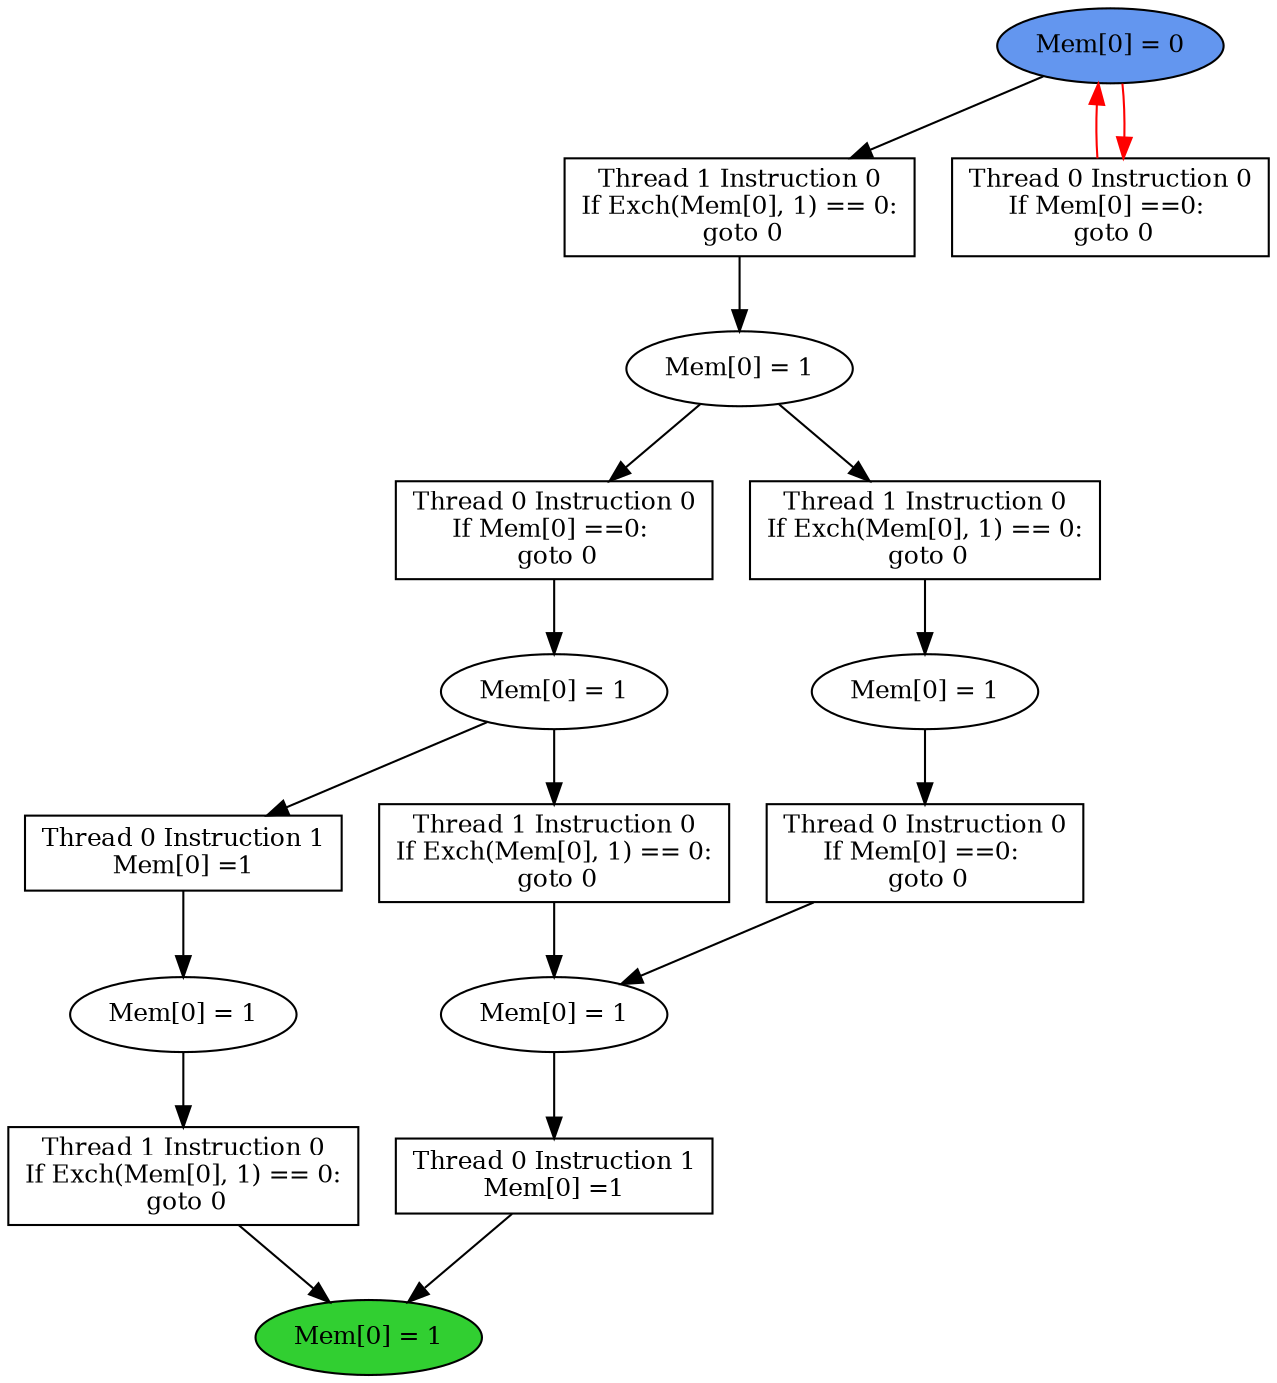 digraph "graph" {
graph [fontsize=12]
node [fontsize=12]
edge [fontsize=12]
rankdir=TB;
"N16" -> "N15" [uuid = "<A0, S4>", color = "#000000", fontcolor = "#ffffff", style = "solid", label = "", dir = "forward", weight = "1"]
"N17" -> "N13" [uuid = "<A1, S3>", color = "#000000", fontcolor = "#ffffff", style = "solid", label = "", dir = "forward", weight = "1"]
"N12" -> "N8" [uuid = "<A2, END$0>", color = "#000000", fontcolor = "#ffffff", style = "solid", label = "", dir = "forward", weight = "1"]
"N11" -> "N10" [uuid = "<A3, S2>", color = "#000000", fontcolor = "#ffffff", style = "solid", label = "", dir = "forward", weight = "1"]
"N9" -> "N8" [uuid = "<A4, END$0>", color = "#000000", fontcolor = "#ffffff", style = "solid", label = "", dir = "forward", weight = "1"]
"N14" -> "N13" [uuid = "<A5, S3>", color = "#000000", fontcolor = "#ffffff", style = "solid", label = "", dir = "forward", weight = "1"]
"N21" -> "N20" [uuid = "<A6, S1>", color = "#000000", fontcolor = "#ffffff", style = "solid", label = "", dir = "forward", weight = "1"]
"N19" -> "N18" [uuid = "<A7, S0>", color = "#000000", fontcolor = "#ffffff", style = "solid", label = "", dir = "forward", weight = "1"]
"N26" -> "N25" [uuid = "<A8, START$0>", color = "#ff0000", fontcolor = "#ffffff", style = "solid", label = "", dir = "back", weight = "1"]
"N20" -> "N16" [uuid = "<A0, S1>", color = "#000000", fontcolor = "#ffffff", style = "solid", label = "", dir = "forward", weight = "1"]
"N18" -> "N17" [uuid = "<A1, S0>", color = "#000000", fontcolor = "#ffffff", style = "solid", label = "", dir = "forward", weight = "1"]
"N13" -> "N12" [uuid = "<A2, S3>", color = "#000000", fontcolor = "#ffffff", style = "solid", label = "", dir = "forward", weight = "1"]
"N15" -> "N11" [uuid = "<A3, S4>", color = "#000000", fontcolor = "#ffffff", style = "solid", label = "", dir = "forward", weight = "1"]
"N10" -> "N9" [uuid = "<A4, S2>", color = "#000000", fontcolor = "#ffffff", style = "solid", label = "", dir = "forward", weight = "1"]
"N15" -> "N14" [uuid = "<A5, S4>", color = "#000000", fontcolor = "#ffffff", style = "solid", label = "", dir = "forward", weight = "1"]
"N26" -> "N21" [uuid = "<A6, START$0>", color = "#000000", fontcolor = "#ffffff", style = "solid", label = "", dir = "forward", weight = "1"]
"N20" -> "N19" [uuid = "<A7, S1>", color = "#000000", fontcolor = "#ffffff", style = "solid", label = "", dir = "forward", weight = "1"]
"N26" -> "N25" [uuid = "<A8, START$0>", color = "#ff0000", fontcolor = "#ffffff", style = "solid", label = "", dir = "forward", weight = "1"]
"N8" [uuid="END$0", label="Mem[0] = 1", fillcolor = "#31cf31", fontcolor = "#000000", shape = "ellipse", style = "filled, solid"]
"N9" [uuid="A4", label="Thread 1 Instruction 0
If Exch(Mem[0], 1) == 0:
 goto 0", fillcolor = "#ffffff", fontcolor = "#000000", shape = "box", style = "filled, solid"]
"N10" [uuid="S2", label="Mem[0] = 1", fillcolor = "#ffffff", fontcolor = "#000000", shape = "ellipse", style = "filled, solid"]
"N11" [uuid="A3", label="Thread 0 Instruction 1
Mem[0] =1", fillcolor = "#ffffff", fontcolor = "#000000", shape = "box", style = "filled, solid"]
"N12" [uuid="A2", label="Thread 0 Instruction 1
Mem[0] =1", fillcolor = "#ffffff", fontcolor = "#000000", shape = "box", style = "filled, solid"]
"N13" [uuid="S3", label="Mem[0] = 1", fillcolor = "#ffffff", fontcolor = "#000000", shape = "ellipse", style = "filled, solid"]
"N14" [uuid="A5", label="Thread 1 Instruction 0
If Exch(Mem[0], 1) == 0:
 goto 0", fillcolor = "#ffffff", fontcolor = "#000000", shape = "box", style = "filled, solid"]
"N15" [uuid="S4", label="Mem[0] = 1", fillcolor = "#ffffff", fontcolor = "#000000", shape = "ellipse", style = "filled, solid"]
"N16" [uuid="A0", label="Thread 0 Instruction 0
If Mem[0] ==0: 
 goto 0", fillcolor = "#ffffff", fontcolor = "#000000", shape = "box", style = "filled, solid"]
"N17" [uuid="A1", label="Thread 0 Instruction 0
If Mem[0] ==0: 
 goto 0", fillcolor = "#ffffff", fontcolor = "#000000", shape = "box", style = "filled, solid"]
"N18" [uuid="S0", label="Mem[0] = 1", fillcolor = "#ffffff", fontcolor = "#000000", shape = "ellipse", style = "filled, solid"]
"N19" [uuid="A7", label="Thread 1 Instruction 0
If Exch(Mem[0], 1) == 0:
 goto 0", fillcolor = "#ffffff", fontcolor = "#000000", shape = "box", style = "filled, solid"]
"N20" [uuid="S1", label="Mem[0] = 1", fillcolor = "#ffffff", fontcolor = "#000000", shape = "ellipse", style = "filled, solid"]
"N21" [uuid="A6", label="Thread 1 Instruction 0
If Exch(Mem[0], 1) == 0:
 goto 0", fillcolor = "#ffffff", fontcolor = "#000000", shape = "box", style = "filled, solid"]
"N25" [uuid="A8", label="Thread 0 Instruction 0
If Mem[0] ==0: 
 goto 0", fillcolor = "#ffffff", fontcolor = "#000000", shape = "box", style = "filled, solid"]
"N26" [uuid="START$0", label="Mem[0] = 0", fillcolor = "#6396ef", fontcolor = "#000000", shape = "ellipse", style = "filled, solid"]
}